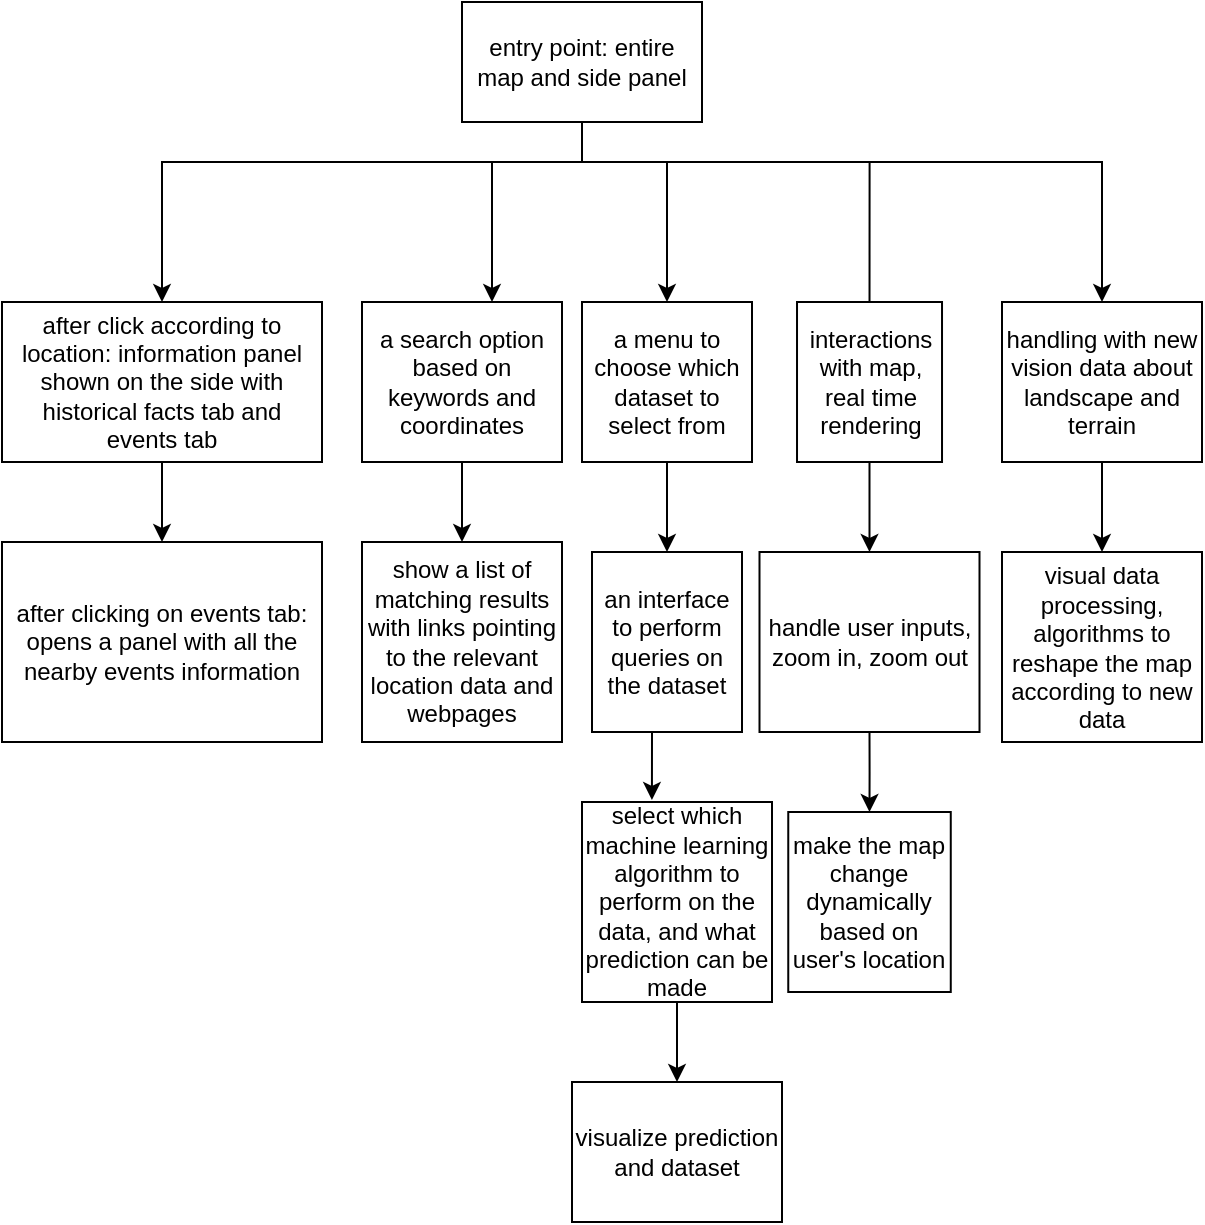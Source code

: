 <mxfile version="20.4.0" type="github">
  <diagram id="AQFI6UG3dmrKnwbbd0p1" name="Page-1">
    <mxGraphModel dx="1037" dy="571" grid="1" gridSize="10" guides="1" tooltips="1" connect="1" arrows="1" fold="1" page="1" pageScale="1" pageWidth="850" pageHeight="1100" math="0" shadow="0">
      <root>
        <mxCell id="0" />
        <mxCell id="1" parent="0" />
        <mxCell id="XZwGA0tTDyMO1BIwxY2l-12" style="edgeStyle=orthogonalEdgeStyle;rounded=0;orthogonalLoop=1;jettySize=auto;html=1;" edge="1" parent="1" source="2" target="4">
          <mxGeometry relative="1" as="geometry">
            <Array as="points">
              <mxPoint x="290" y="80" />
              <mxPoint x="80" y="80" />
            </Array>
          </mxGeometry>
        </mxCell>
        <mxCell id="XZwGA0tTDyMO1BIwxY2l-30" style="edgeStyle=orthogonalEdgeStyle;rounded=0;orthogonalLoop=1;jettySize=auto;html=1;exitX=0.5;exitY=0;exitDx=0;exitDy=0;" edge="1" parent="1" source="XZwGA0tTDyMO1BIwxY2l-21" target="XZwGA0tTDyMO1BIwxY2l-4">
          <mxGeometry relative="1" as="geometry">
            <Array as="points">
              <mxPoint x="434" y="80" />
              <mxPoint x="245" y="80" />
            </Array>
          </mxGeometry>
        </mxCell>
        <mxCell id="XZwGA0tTDyMO1BIwxY2l-38" style="edgeStyle=orthogonalEdgeStyle;rounded=0;orthogonalLoop=1;jettySize=auto;html=1;entryX=0.5;entryY=0;entryDx=0;entryDy=0;" edge="1" parent="1" source="2" target="XZwGA0tTDyMO1BIwxY2l-9">
          <mxGeometry relative="1" as="geometry">
            <Array as="points">
              <mxPoint x="290" y="80" />
              <mxPoint x="333" y="80" />
            </Array>
          </mxGeometry>
        </mxCell>
        <mxCell id="XZwGA0tTDyMO1BIwxY2l-40" style="edgeStyle=orthogonalEdgeStyle;rounded=0;orthogonalLoop=1;jettySize=auto;html=1;exitX=0.5;exitY=1;exitDx=0;exitDy=0;entryX=0.5;entryY=0;entryDx=0;entryDy=0;" edge="1" parent="1" source="2" target="XZwGA0tTDyMO1BIwxY2l-39">
          <mxGeometry relative="1" as="geometry">
            <Array as="points">
              <mxPoint x="290" y="80" />
              <mxPoint x="550" y="80" />
            </Array>
          </mxGeometry>
        </mxCell>
        <mxCell id="2" value="&lt;div&gt;entry point: entire map and side panel&lt;/div&gt;" style="whiteSpace=wrap;html=1;" parent="1" vertex="1">
          <mxGeometry x="230" width="120" height="60" as="geometry" />
        </mxCell>
        <mxCell id="0Y4MVhz9-gonjYsTBbe1-5" value="" style="edgeStyle=orthogonalEdgeStyle;rounded=0;orthogonalLoop=1;jettySize=auto;html=1;" parent="1" source="4" target="0Y4MVhz9-gonjYsTBbe1-4" edge="1">
          <mxGeometry relative="1" as="geometry" />
        </mxCell>
        <mxCell id="4" value="after click according to location: information panel shown on the side with historical facts tab and events tab" style="whiteSpace=wrap;html=1;" parent="1" vertex="1">
          <mxGeometry y="150" width="160" height="80" as="geometry" />
        </mxCell>
        <mxCell id="0Y4MVhz9-gonjYsTBbe1-4" value="after clicking on events tab: opens a panel with all the nearby events information" style="rounded=0;whiteSpace=wrap;html=1;" parent="1" vertex="1">
          <mxGeometry y="270" width="160" height="100" as="geometry" />
        </mxCell>
        <mxCell id="XZwGA0tTDyMO1BIwxY2l-14" style="edgeStyle=orthogonalEdgeStyle;rounded=0;orthogonalLoop=1;jettySize=auto;html=1;exitX=0.5;exitY=1;exitDx=0;exitDy=0;entryX=0.5;entryY=0;entryDx=0;entryDy=0;entryPerimeter=0;" edge="1" parent="1" source="XZwGA0tTDyMO1BIwxY2l-4" target="XZwGA0tTDyMO1BIwxY2l-8">
          <mxGeometry relative="1" as="geometry" />
        </mxCell>
        <mxCell id="XZwGA0tTDyMO1BIwxY2l-4" value="a search option based on keywords and coordinates" style="whiteSpace=wrap;html=1;" vertex="1" parent="1">
          <mxGeometry x="180" y="150" width="100" height="80" as="geometry" />
        </mxCell>
        <mxCell id="XZwGA0tTDyMO1BIwxY2l-8" value="show a list of matching results with links pointing to the relevant location data and webpages" style="whiteSpace=wrap;html=1;" vertex="1" parent="1">
          <mxGeometry x="180" y="270" width="100" height="100" as="geometry" />
        </mxCell>
        <mxCell id="XZwGA0tTDyMO1BIwxY2l-32" style="edgeStyle=orthogonalEdgeStyle;rounded=0;orthogonalLoop=1;jettySize=auto;html=1;exitX=0.5;exitY=1;exitDx=0;exitDy=0;entryX=0.5;entryY=0;entryDx=0;entryDy=0;" edge="1" parent="1" source="XZwGA0tTDyMO1BIwxY2l-9" target="XZwGA0tTDyMO1BIwxY2l-16">
          <mxGeometry relative="1" as="geometry" />
        </mxCell>
        <mxCell id="XZwGA0tTDyMO1BIwxY2l-9" value="a menu to choose which dataset to select from" style="whiteSpace=wrap;html=1;" vertex="1" parent="1">
          <mxGeometry x="290" y="150" width="85" height="80" as="geometry" />
        </mxCell>
        <mxCell id="XZwGA0tTDyMO1BIwxY2l-33" style="edgeStyle=orthogonalEdgeStyle;rounded=0;orthogonalLoop=1;jettySize=auto;html=1;exitX=0.5;exitY=1;exitDx=0;exitDy=0;entryX=0.368;entryY=-0.01;entryDx=0;entryDy=0;entryPerimeter=0;" edge="1" parent="1" source="XZwGA0tTDyMO1BIwxY2l-16" target="XZwGA0tTDyMO1BIwxY2l-18">
          <mxGeometry relative="1" as="geometry" />
        </mxCell>
        <mxCell id="XZwGA0tTDyMO1BIwxY2l-16" value="an interface to perform queries on the dataset" style="whiteSpace=wrap;html=1;" vertex="1" parent="1">
          <mxGeometry x="295" y="275" width="75" height="90" as="geometry" />
        </mxCell>
        <mxCell id="XZwGA0tTDyMO1BIwxY2l-20" style="edgeStyle=orthogonalEdgeStyle;rounded=0;orthogonalLoop=1;jettySize=auto;html=1;entryX=0.5;entryY=0;entryDx=0;entryDy=0;" edge="1" parent="1" source="XZwGA0tTDyMO1BIwxY2l-18" target="XZwGA0tTDyMO1BIwxY2l-19">
          <mxGeometry relative="1" as="geometry" />
        </mxCell>
        <mxCell id="XZwGA0tTDyMO1BIwxY2l-18" value="select which machine learning algorithm to perform on the data, and what prediction can be made" style="whiteSpace=wrap;html=1;" vertex="1" parent="1">
          <mxGeometry x="290" y="400" width="95" height="100" as="geometry" />
        </mxCell>
        <mxCell id="XZwGA0tTDyMO1BIwxY2l-19" value="visualize prediction and dataset" style="whiteSpace=wrap;html=1;" vertex="1" parent="1">
          <mxGeometry x="285" y="540" width="105" height="70" as="geometry" />
        </mxCell>
        <mxCell id="XZwGA0tTDyMO1BIwxY2l-26" style="edgeStyle=orthogonalEdgeStyle;rounded=0;orthogonalLoop=1;jettySize=auto;html=1;exitX=0.5;exitY=1;exitDx=0;exitDy=0;entryX=0.5;entryY=0;entryDx=0;entryDy=0;" edge="1" parent="1" source="XZwGA0tTDyMO1BIwxY2l-21" target="XZwGA0tTDyMO1BIwxY2l-24">
          <mxGeometry relative="1" as="geometry" />
        </mxCell>
        <mxCell id="XZwGA0tTDyMO1BIwxY2l-21" value="interactions with map, real time rendering" style="whiteSpace=wrap;html=1;" vertex="1" parent="1">
          <mxGeometry x="397.51" y="150" width="72.5" height="80" as="geometry" />
        </mxCell>
        <mxCell id="XZwGA0tTDyMO1BIwxY2l-34" style="edgeStyle=orthogonalEdgeStyle;rounded=0;orthogonalLoop=1;jettySize=auto;html=1;exitX=0.5;exitY=1;exitDx=0;exitDy=0;" edge="1" parent="1" source="XZwGA0tTDyMO1BIwxY2l-24" target="XZwGA0tTDyMO1BIwxY2l-28">
          <mxGeometry relative="1" as="geometry" />
        </mxCell>
        <mxCell id="XZwGA0tTDyMO1BIwxY2l-24" value="handle user inputs, zoom in, zoom out" style="whiteSpace=wrap;html=1;" vertex="1" parent="1">
          <mxGeometry x="378.75" y="275" width="110" height="90" as="geometry" />
        </mxCell>
        <mxCell id="XZwGA0tTDyMO1BIwxY2l-28" value="make the map change dynamically based on user&#39;s location" style="whiteSpace=wrap;html=1;" vertex="1" parent="1">
          <mxGeometry x="393.13" y="405" width="81.25" height="90" as="geometry" />
        </mxCell>
        <mxCell id="XZwGA0tTDyMO1BIwxY2l-42" style="edgeStyle=orthogonalEdgeStyle;rounded=0;orthogonalLoop=1;jettySize=auto;html=1;exitX=0.5;exitY=1;exitDx=0;exitDy=0;entryX=0.5;entryY=0;entryDx=0;entryDy=0;" edge="1" parent="1" source="XZwGA0tTDyMO1BIwxY2l-39" target="XZwGA0tTDyMO1BIwxY2l-41">
          <mxGeometry relative="1" as="geometry" />
        </mxCell>
        <mxCell id="XZwGA0tTDyMO1BIwxY2l-39" value="handling with new vision data about landscape and terrain" style="whiteSpace=wrap;html=1;" vertex="1" parent="1">
          <mxGeometry x="500" y="150" width="100" height="80" as="geometry" />
        </mxCell>
        <mxCell id="XZwGA0tTDyMO1BIwxY2l-41" value="visual data processing, algorithms to reshape the map according to new data&lt;br&gt;" style="whiteSpace=wrap;html=1;" vertex="1" parent="1">
          <mxGeometry x="500" y="275" width="100" height="95" as="geometry" />
        </mxCell>
      </root>
    </mxGraphModel>
  </diagram>
</mxfile>
